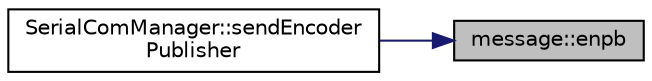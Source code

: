 digraph "message::enpb"
{
 // LATEX_PDF_SIZE
  edge [fontname="Helvetica",fontsize="10",labelfontname="Helvetica",labelfontsize="10"];
  node [fontname="Helvetica",fontsize="10",shape=record];
  rankdir="RL";
  Node1 [label="message::enpb",height=0.2,width=0.4,color="black", fillcolor="grey75", style="filled", fontcolor="black",tooltip="Construct the string to be sent, associated to encoder publisher activating."];
  Node1 -> Node2 [dir="back",color="midnightblue",fontsize="10",style="solid",fontname="Helvetica"];
  Node2 [label="SerialComManager::sendEncoder\lPublisher",height=0.2,width=0.4,color="black", fillcolor="white", style="filled",URL="$class_serial_com_manager.html#aed9d55b3dee00db42301ca96d98b3215",tooltip="Send the desired encoder publisher state to the STM board."];
}

